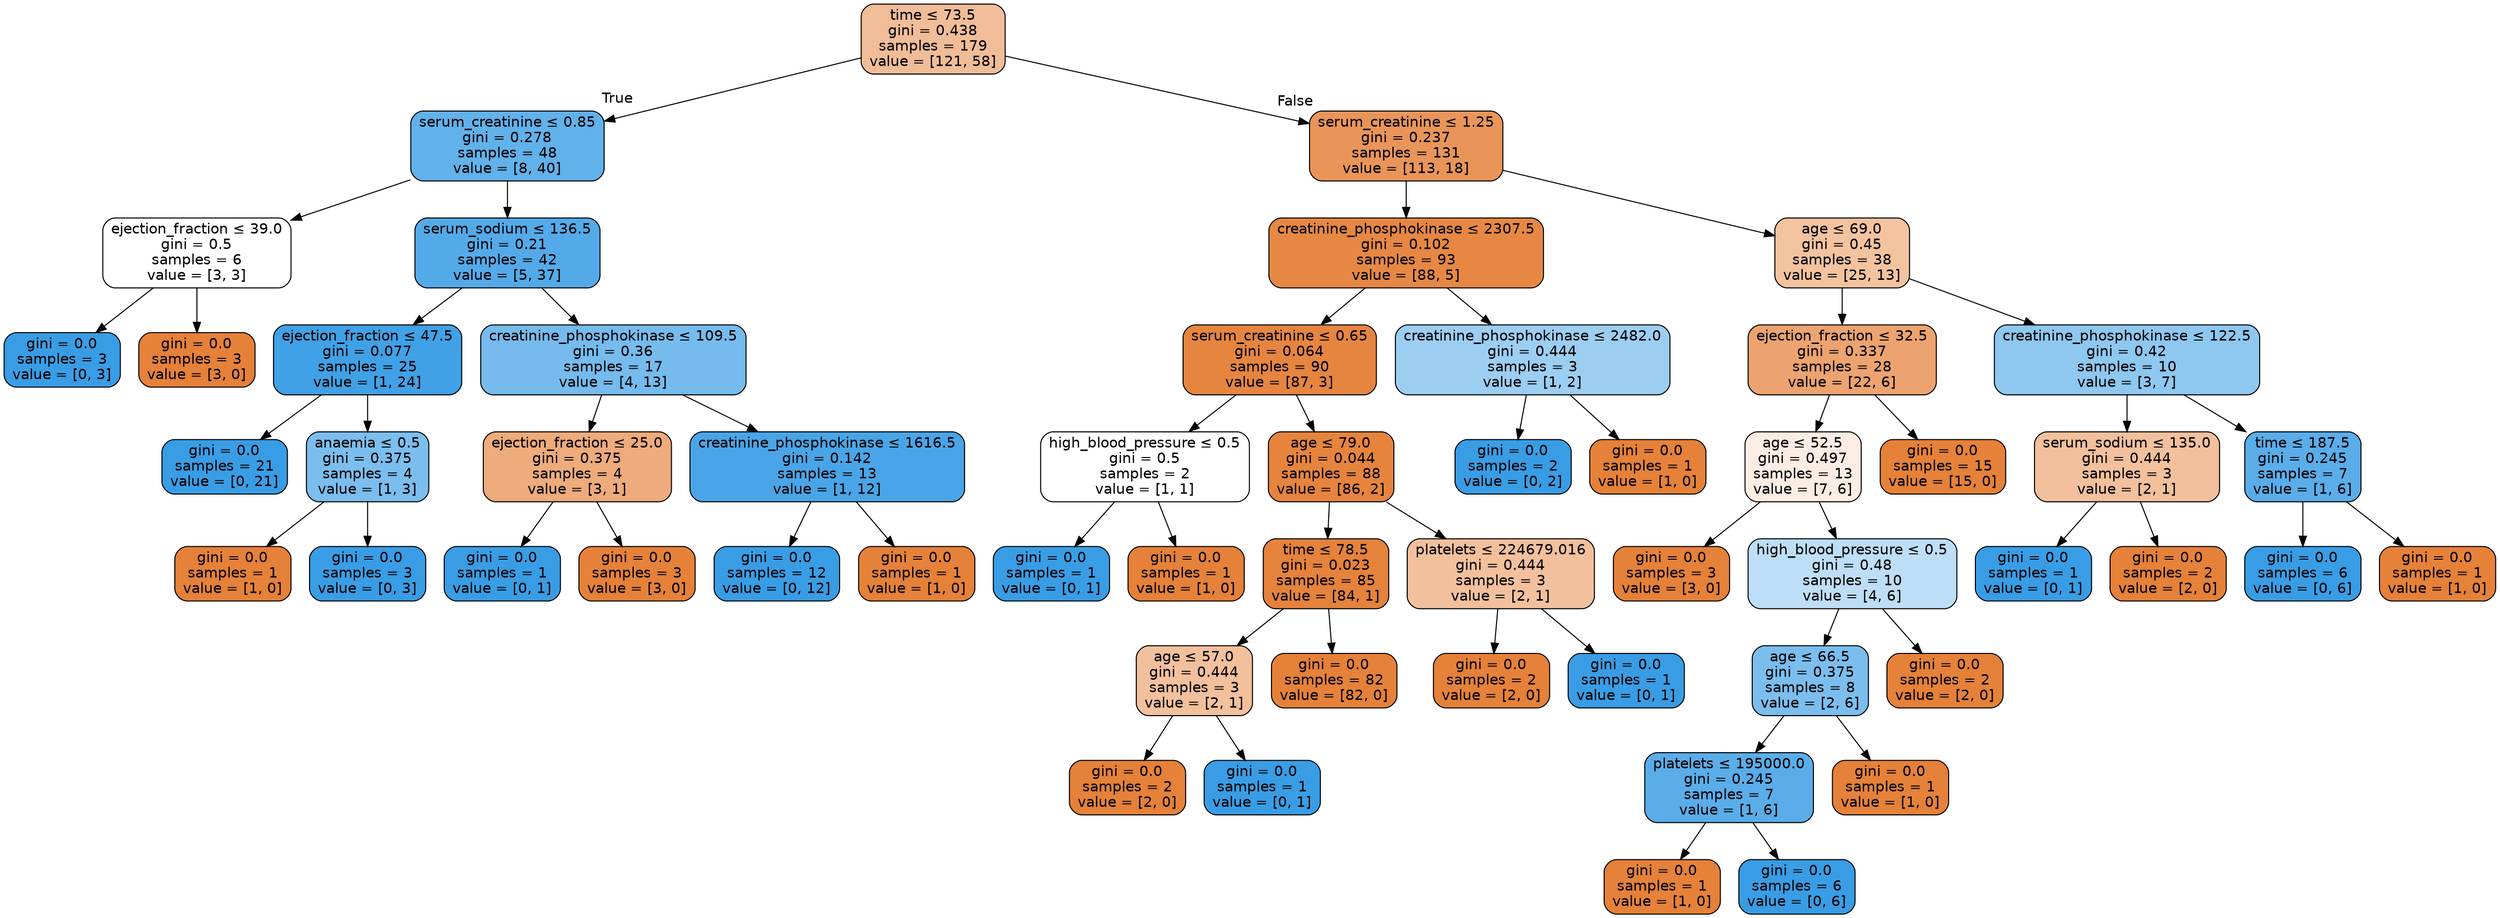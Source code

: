 digraph Tree {
node [shape=box, style="filled, rounded", color="black", fontname=helvetica] ;
edge [fontname=helvetica] ;
0 [label=<time &le; 73.5<br/>gini = 0.438<br/>samples = 179<br/>value = [121, 58]>, fillcolor="#f1bd98"] ;
1 [label=<serum_creatinine &le; 0.85<br/>gini = 0.278<br/>samples = 48<br/>value = [8, 40]>, fillcolor="#61b1ea"] ;
0 -> 1 [labeldistance=2.5, labelangle=45, headlabel="True"] ;
2 [label=<ejection_fraction &le; 39.0<br/>gini = 0.5<br/>samples = 6<br/>value = [3, 3]>, fillcolor="#ffffff"] ;
1 -> 2 ;
3 [label=<gini = 0.0<br/>samples = 3<br/>value = [0, 3]>, fillcolor="#399de5"] ;
2 -> 3 ;
4 [label=<gini = 0.0<br/>samples = 3<br/>value = [3, 0]>, fillcolor="#e58139"] ;
2 -> 4 ;
5 [label=<serum_sodium &le; 136.5<br/>gini = 0.21<br/>samples = 42<br/>value = [5, 37]>, fillcolor="#54aae9"] ;
1 -> 5 ;
6 [label=<ejection_fraction &le; 47.5<br/>gini = 0.077<br/>samples = 25<br/>value = [1, 24]>, fillcolor="#41a1e6"] ;
5 -> 6 ;
7 [label=<gini = 0.0<br/>samples = 21<br/>value = [0, 21]>, fillcolor="#399de5"] ;
6 -> 7 ;
8 [label=<anaemia &le; 0.5<br/>gini = 0.375<br/>samples = 4<br/>value = [1, 3]>, fillcolor="#7bbeee"] ;
6 -> 8 ;
9 [label=<gini = 0.0<br/>samples = 1<br/>value = [1, 0]>, fillcolor="#e58139"] ;
8 -> 9 ;
10 [label=<gini = 0.0<br/>samples = 3<br/>value = [0, 3]>, fillcolor="#399de5"] ;
8 -> 10 ;
11 [label=<creatinine_phosphokinase &le; 109.5<br/>gini = 0.36<br/>samples = 17<br/>value = [4, 13]>, fillcolor="#76bbed"] ;
5 -> 11 ;
12 [label=<ejection_fraction &le; 25.0<br/>gini = 0.375<br/>samples = 4<br/>value = [3, 1]>, fillcolor="#eeab7b"] ;
11 -> 12 ;
13 [label=<gini = 0.0<br/>samples = 1<br/>value = [0, 1]>, fillcolor="#399de5"] ;
12 -> 13 ;
14 [label=<gini = 0.0<br/>samples = 3<br/>value = [3, 0]>, fillcolor="#e58139"] ;
12 -> 14 ;
15 [label=<creatinine_phosphokinase &le; 1616.5<br/>gini = 0.142<br/>samples = 13<br/>value = [1, 12]>, fillcolor="#49a5e7"] ;
11 -> 15 ;
16 [label=<gini = 0.0<br/>samples = 12<br/>value = [0, 12]>, fillcolor="#399de5"] ;
15 -> 16 ;
17 [label=<gini = 0.0<br/>samples = 1<br/>value = [1, 0]>, fillcolor="#e58139"] ;
15 -> 17 ;
18 [label=<serum_creatinine &le; 1.25<br/>gini = 0.237<br/>samples = 131<br/>value = [113, 18]>, fillcolor="#e99559"] ;
0 -> 18 [labeldistance=2.5, labelangle=-45, headlabel="False"] ;
19 [label=<creatinine_phosphokinase &le; 2307.5<br/>gini = 0.102<br/>samples = 93<br/>value = [88, 5]>, fillcolor="#e68844"] ;
18 -> 19 ;
20 [label=<serum_creatinine &le; 0.65<br/>gini = 0.064<br/>samples = 90<br/>value = [87, 3]>, fillcolor="#e68540"] ;
19 -> 20 ;
21 [label=<high_blood_pressure &le; 0.5<br/>gini = 0.5<br/>samples = 2<br/>value = [1, 1]>, fillcolor="#ffffff"] ;
20 -> 21 ;
22 [label=<gini = 0.0<br/>samples = 1<br/>value = [0, 1]>, fillcolor="#399de5"] ;
21 -> 22 ;
23 [label=<gini = 0.0<br/>samples = 1<br/>value = [1, 0]>, fillcolor="#e58139"] ;
21 -> 23 ;
24 [label=<age &le; 79.0<br/>gini = 0.044<br/>samples = 88<br/>value = [86, 2]>, fillcolor="#e6843e"] ;
20 -> 24 ;
25 [label=<time &le; 78.5<br/>gini = 0.023<br/>samples = 85<br/>value = [84, 1]>, fillcolor="#e5823b"] ;
24 -> 25 ;
26 [label=<age &le; 57.0<br/>gini = 0.444<br/>samples = 3<br/>value = [2, 1]>, fillcolor="#f2c09c"] ;
25 -> 26 ;
27 [label=<gini = 0.0<br/>samples = 2<br/>value = [2, 0]>, fillcolor="#e58139"] ;
26 -> 27 ;
28 [label=<gini = 0.0<br/>samples = 1<br/>value = [0, 1]>, fillcolor="#399de5"] ;
26 -> 28 ;
29 [label=<gini = 0.0<br/>samples = 82<br/>value = [82, 0]>, fillcolor="#e58139"] ;
25 -> 29 ;
30 [label=<platelets &le; 224679.016<br/>gini = 0.444<br/>samples = 3<br/>value = [2, 1]>, fillcolor="#f2c09c"] ;
24 -> 30 ;
31 [label=<gini = 0.0<br/>samples = 2<br/>value = [2, 0]>, fillcolor="#e58139"] ;
30 -> 31 ;
32 [label=<gini = 0.0<br/>samples = 1<br/>value = [0, 1]>, fillcolor="#399de5"] ;
30 -> 32 ;
33 [label=<creatinine_phosphokinase &le; 2482.0<br/>gini = 0.444<br/>samples = 3<br/>value = [1, 2]>, fillcolor="#9ccef2"] ;
19 -> 33 ;
34 [label=<gini = 0.0<br/>samples = 2<br/>value = [0, 2]>, fillcolor="#399de5"] ;
33 -> 34 ;
35 [label=<gini = 0.0<br/>samples = 1<br/>value = [1, 0]>, fillcolor="#e58139"] ;
33 -> 35 ;
36 [label=<age &le; 69.0<br/>gini = 0.45<br/>samples = 38<br/>value = [25, 13]>, fillcolor="#f3c3a0"] ;
18 -> 36 ;
37 [label=<ejection_fraction &le; 32.5<br/>gini = 0.337<br/>samples = 28<br/>value = [22, 6]>, fillcolor="#eca36f"] ;
36 -> 37 ;
38 [label=<age &le; 52.5<br/>gini = 0.497<br/>samples = 13<br/>value = [7, 6]>, fillcolor="#fbede3"] ;
37 -> 38 ;
39 [label=<gini = 0.0<br/>samples = 3<br/>value = [3, 0]>, fillcolor="#e58139"] ;
38 -> 39 ;
40 [label=<high_blood_pressure &le; 0.5<br/>gini = 0.48<br/>samples = 10<br/>value = [4, 6]>, fillcolor="#bddef6"] ;
38 -> 40 ;
41 [label=<age &le; 66.5<br/>gini = 0.375<br/>samples = 8<br/>value = [2, 6]>, fillcolor="#7bbeee"] ;
40 -> 41 ;
42 [label=<platelets &le; 195000.0<br/>gini = 0.245<br/>samples = 7<br/>value = [1, 6]>, fillcolor="#5aade9"] ;
41 -> 42 ;
43 [label=<gini = 0.0<br/>samples = 1<br/>value = [1, 0]>, fillcolor="#e58139"] ;
42 -> 43 ;
44 [label=<gini = 0.0<br/>samples = 6<br/>value = [0, 6]>, fillcolor="#399de5"] ;
42 -> 44 ;
45 [label=<gini = 0.0<br/>samples = 1<br/>value = [1, 0]>, fillcolor="#e58139"] ;
41 -> 45 ;
46 [label=<gini = 0.0<br/>samples = 2<br/>value = [2, 0]>, fillcolor="#e58139"] ;
40 -> 46 ;
47 [label=<gini = 0.0<br/>samples = 15<br/>value = [15, 0]>, fillcolor="#e58139"] ;
37 -> 47 ;
48 [label=<creatinine_phosphokinase &le; 122.5<br/>gini = 0.42<br/>samples = 10<br/>value = [3, 7]>, fillcolor="#8ec7f0"] ;
36 -> 48 ;
49 [label=<serum_sodium &le; 135.0<br/>gini = 0.444<br/>samples = 3<br/>value = [2, 1]>, fillcolor="#f2c09c"] ;
48 -> 49 ;
50 [label=<gini = 0.0<br/>samples = 1<br/>value = [0, 1]>, fillcolor="#399de5"] ;
49 -> 50 ;
51 [label=<gini = 0.0<br/>samples = 2<br/>value = [2, 0]>, fillcolor="#e58139"] ;
49 -> 51 ;
52 [label=<time &le; 187.5<br/>gini = 0.245<br/>samples = 7<br/>value = [1, 6]>, fillcolor="#5aade9"] ;
48 -> 52 ;
53 [label=<gini = 0.0<br/>samples = 6<br/>value = [0, 6]>, fillcolor="#399de5"] ;
52 -> 53 ;
54 [label=<gini = 0.0<br/>samples = 1<br/>value = [1, 0]>, fillcolor="#e58139"] ;
52 -> 54 ;
}